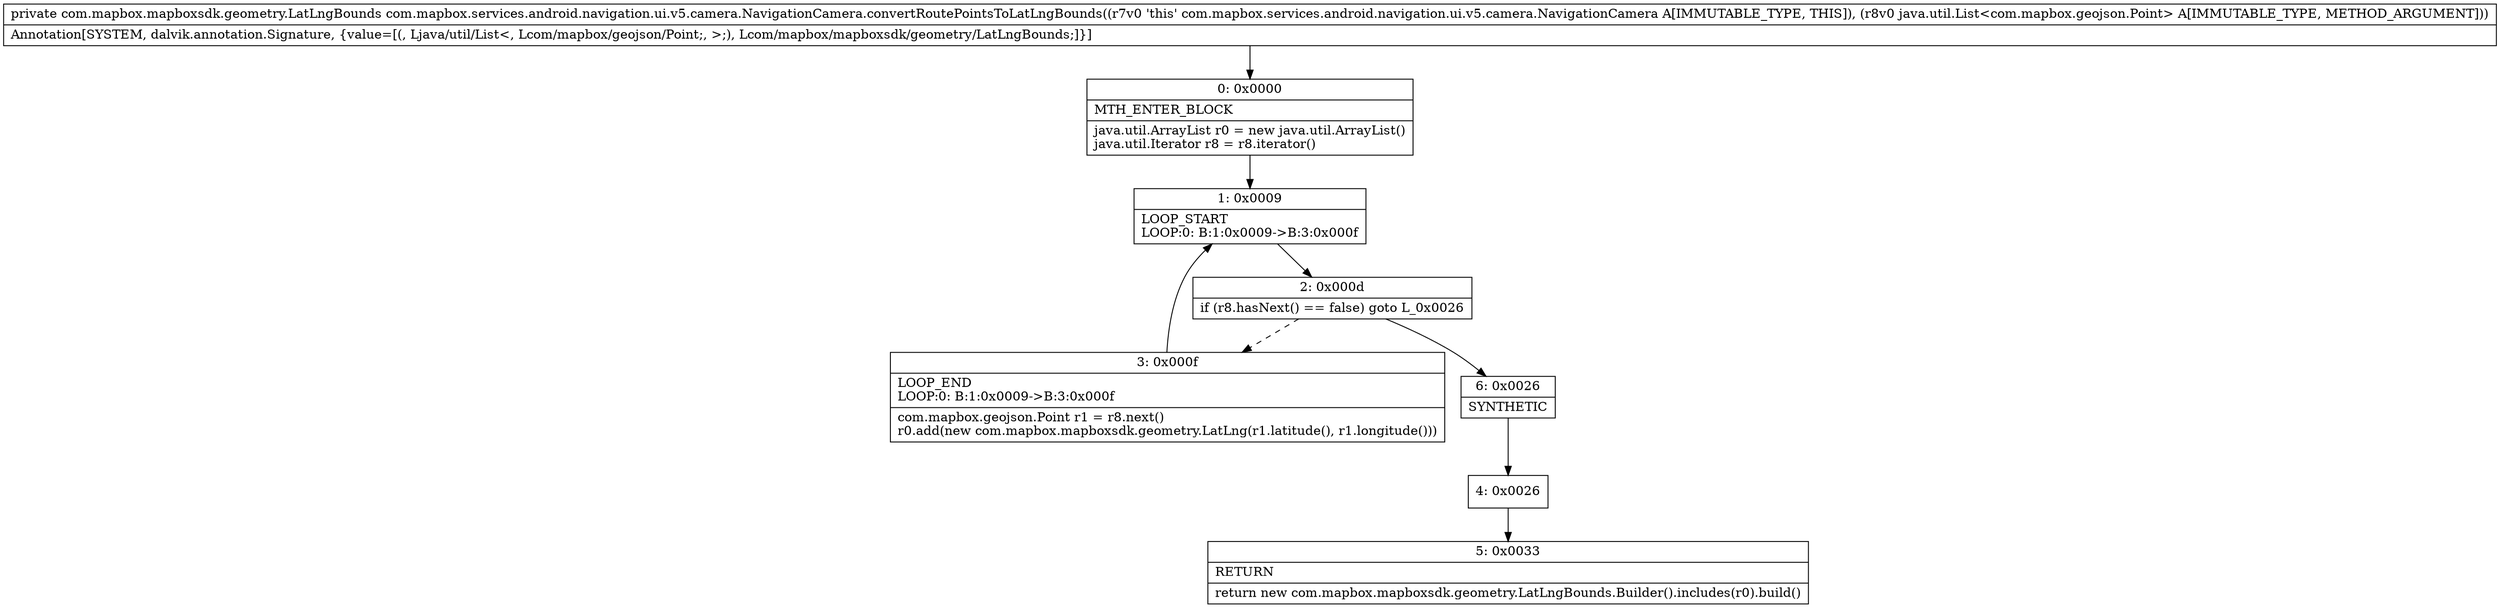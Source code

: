 digraph "CFG forcom.mapbox.services.android.navigation.ui.v5.camera.NavigationCamera.convertRoutePointsToLatLngBounds(Ljava\/util\/List;)Lcom\/mapbox\/mapboxsdk\/geometry\/LatLngBounds;" {
Node_0 [shape=record,label="{0\:\ 0x0000|MTH_ENTER_BLOCK\l|java.util.ArrayList r0 = new java.util.ArrayList()\ljava.util.Iterator r8 = r8.iterator()\l}"];
Node_1 [shape=record,label="{1\:\ 0x0009|LOOP_START\lLOOP:0: B:1:0x0009\-\>B:3:0x000f\l}"];
Node_2 [shape=record,label="{2\:\ 0x000d|if (r8.hasNext() == false) goto L_0x0026\l}"];
Node_3 [shape=record,label="{3\:\ 0x000f|LOOP_END\lLOOP:0: B:1:0x0009\-\>B:3:0x000f\l|com.mapbox.geojson.Point r1 = r8.next()\lr0.add(new com.mapbox.mapboxsdk.geometry.LatLng(r1.latitude(), r1.longitude()))\l}"];
Node_4 [shape=record,label="{4\:\ 0x0026}"];
Node_5 [shape=record,label="{5\:\ 0x0033|RETURN\l|return new com.mapbox.mapboxsdk.geometry.LatLngBounds.Builder().includes(r0).build()\l}"];
Node_6 [shape=record,label="{6\:\ 0x0026|SYNTHETIC\l}"];
MethodNode[shape=record,label="{private com.mapbox.mapboxsdk.geometry.LatLngBounds com.mapbox.services.android.navigation.ui.v5.camera.NavigationCamera.convertRoutePointsToLatLngBounds((r7v0 'this' com.mapbox.services.android.navigation.ui.v5.camera.NavigationCamera A[IMMUTABLE_TYPE, THIS]), (r8v0 java.util.List\<com.mapbox.geojson.Point\> A[IMMUTABLE_TYPE, METHOD_ARGUMENT]))  | Annotation[SYSTEM, dalvik.annotation.Signature, \{value=[(, Ljava\/util\/List\<, Lcom\/mapbox\/geojson\/Point;, \>;), Lcom\/mapbox\/mapboxsdk\/geometry\/LatLngBounds;]\}]\l}"];
MethodNode -> Node_0;
Node_0 -> Node_1;
Node_1 -> Node_2;
Node_2 -> Node_3[style=dashed];
Node_2 -> Node_6;
Node_3 -> Node_1;
Node_4 -> Node_5;
Node_6 -> Node_4;
}

